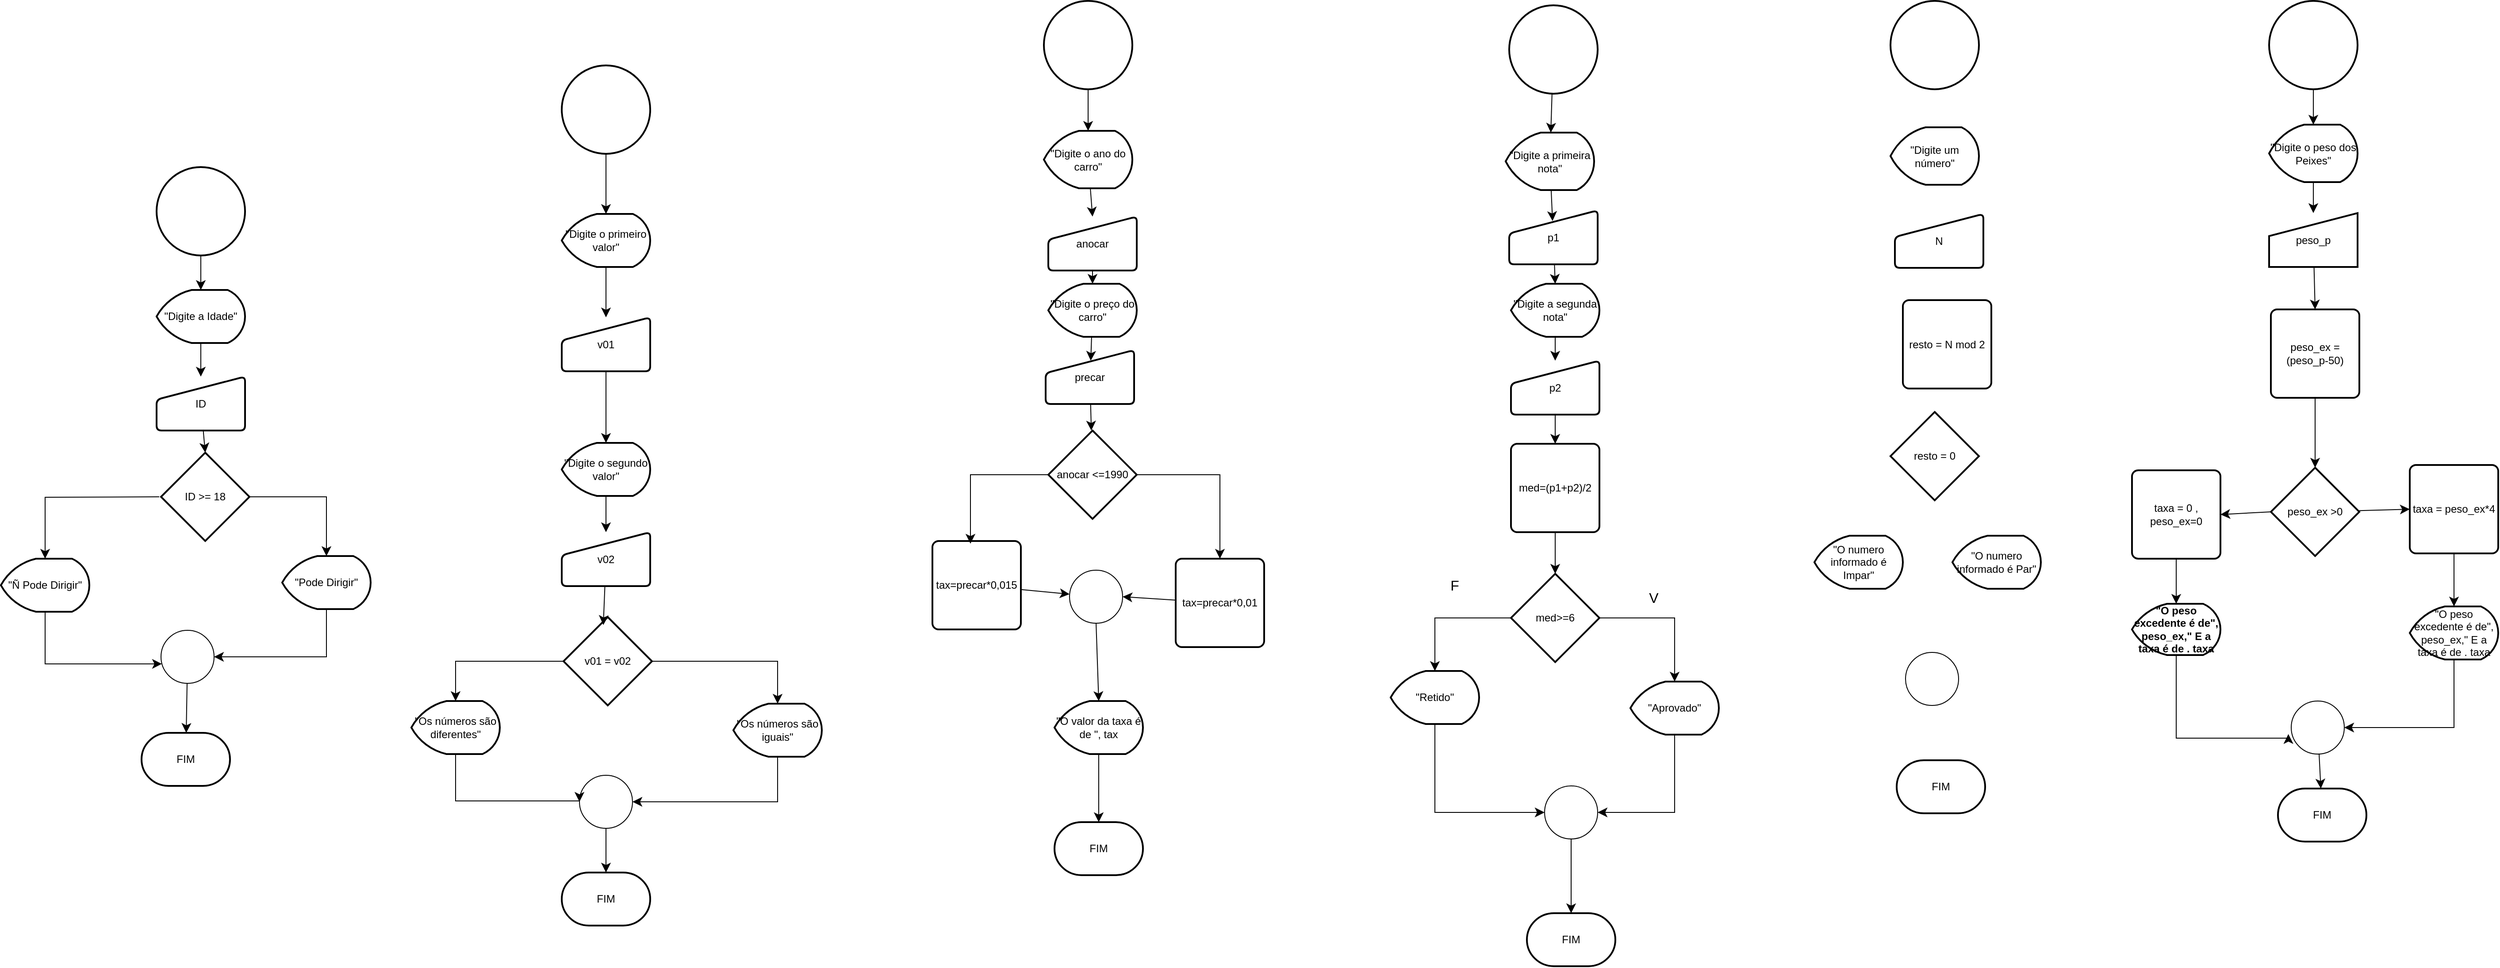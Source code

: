 <mxfile version="24.0.5" type="device">
  <diagram name="Página-1" id="MgMiqdpxl-yZenQ1sCQV">
    <mxGraphModel dx="2162" dy="1265" grid="0" gridSize="10" guides="1" tooltips="1" connect="1" arrows="1" fold="1" page="0" pageScale="1" pageWidth="827" pageHeight="1169" math="0" shadow="0">
      <root>
        <mxCell id="0" />
        <mxCell id="1" parent="0" />
        <mxCell id="rxXCoBThwXI0Z-Vm7pwe-10" style="edgeStyle=none;curved=1;rounded=0;orthogonalLoop=1;jettySize=auto;html=1;fontSize=12;startSize=8;endSize=8;" edge="1" parent="1" source="rxXCoBThwXI0Z-Vm7pwe-1" target="rxXCoBThwXI0Z-Vm7pwe-3">
          <mxGeometry relative="1" as="geometry" />
        </mxCell>
        <mxCell id="rxXCoBThwXI0Z-Vm7pwe-1" value="" style="strokeWidth=2;html=1;shape=mxgraph.flowchart.start_2;whiteSpace=wrap;" vertex="1" parent="1">
          <mxGeometry x="159" y="-144" width="100" height="100" as="geometry" />
        </mxCell>
        <mxCell id="rxXCoBThwXI0Z-Vm7pwe-17" style="edgeStyle=orthogonalEdgeStyle;rounded=0;orthogonalLoop=1;jettySize=auto;html=1;fontSize=12;startSize=8;endSize=8;entryX=0.5;entryY=0;entryDx=0;entryDy=0;entryPerimeter=0;" edge="1" parent="1" target="rxXCoBThwXI0Z-Vm7pwe-14">
          <mxGeometry relative="1" as="geometry">
            <mxPoint x="23" y="229" as="targetPoint" />
            <mxPoint x="162" y="229" as="sourcePoint" />
          </mxGeometry>
        </mxCell>
        <mxCell id="rxXCoBThwXI0Z-Vm7pwe-2" value="ID &amp;gt;= 18" style="strokeWidth=2;html=1;shape=mxgraph.flowchart.decision;whiteSpace=wrap;" vertex="1" parent="1">
          <mxGeometry x="164" y="179" width="100" height="100" as="geometry" />
        </mxCell>
        <mxCell id="rxXCoBThwXI0Z-Vm7pwe-11" style="edgeStyle=none;curved=1;rounded=0;orthogonalLoop=1;jettySize=auto;html=1;fontSize=12;startSize=8;endSize=8;" edge="1" parent="1" source="rxXCoBThwXI0Z-Vm7pwe-3" target="rxXCoBThwXI0Z-Vm7pwe-4">
          <mxGeometry relative="1" as="geometry" />
        </mxCell>
        <mxCell id="rxXCoBThwXI0Z-Vm7pwe-3" value="&quot;Digite a Idade&quot;" style="strokeWidth=2;html=1;shape=mxgraph.flowchart.display;whiteSpace=wrap;" vertex="1" parent="1">
          <mxGeometry x="159" y="-5" width="100" height="60" as="geometry" />
        </mxCell>
        <mxCell id="rxXCoBThwXI0Z-Vm7pwe-4" value="ID" style="html=1;strokeWidth=2;shape=manualInput;whiteSpace=wrap;rounded=1;size=26;arcSize=11;" vertex="1" parent="1">
          <mxGeometry x="159" y="93" width="100" height="61" as="geometry" />
        </mxCell>
        <mxCell id="rxXCoBThwXI0Z-Vm7pwe-5" value="&quot;Pode Dirigir&quot;" style="strokeWidth=2;html=1;shape=mxgraph.flowchart.display;whiteSpace=wrap;" vertex="1" parent="1">
          <mxGeometry x="301" y="296" width="100" height="60" as="geometry" />
        </mxCell>
        <mxCell id="rxXCoBThwXI0Z-Vm7pwe-44" style="edgeStyle=none;curved=1;rounded=0;orthogonalLoop=1;jettySize=auto;html=1;fontSize=12;startSize=8;endSize=8;" edge="1" parent="1" source="rxXCoBThwXI0Z-Vm7pwe-6" target="rxXCoBThwXI0Z-Vm7pwe-43">
          <mxGeometry relative="1" as="geometry" />
        </mxCell>
        <mxCell id="rxXCoBThwXI0Z-Vm7pwe-6" value="" style="verticalLabelPosition=bottom;verticalAlign=top;html=1;shape=mxgraph.flowchart.on-page_reference;" vertex="1" parent="1">
          <mxGeometry x="164" y="380" width="60" height="60" as="geometry" />
        </mxCell>
        <mxCell id="rxXCoBThwXI0Z-Vm7pwe-12" style="edgeStyle=none;curved=1;rounded=0;orthogonalLoop=1;jettySize=auto;html=1;entryX=0.5;entryY=0;entryDx=0;entryDy=0;entryPerimeter=0;fontSize=12;startSize=8;endSize=8;" edge="1" parent="1" source="rxXCoBThwXI0Z-Vm7pwe-4" target="rxXCoBThwXI0Z-Vm7pwe-2">
          <mxGeometry relative="1" as="geometry" />
        </mxCell>
        <mxCell id="rxXCoBThwXI0Z-Vm7pwe-14" value="&quot;Ñ Pode Dirigir&quot;" style="strokeWidth=2;html=1;shape=mxgraph.flowchart.display;whiteSpace=wrap;" vertex="1" parent="1">
          <mxGeometry x="-17" y="299" width="100" height="60" as="geometry" />
        </mxCell>
        <mxCell id="rxXCoBThwXI0Z-Vm7pwe-21" style="edgeStyle=orthogonalEdgeStyle;rounded=0;orthogonalLoop=1;jettySize=auto;html=1;fontSize=12;startSize=8;endSize=8;exitX=0.5;exitY=1;exitDx=0;exitDy=0;exitPerimeter=0;entryX=1;entryY=0.5;entryDx=0;entryDy=0;entryPerimeter=0;" edge="1" parent="1" source="rxXCoBThwXI0Z-Vm7pwe-5" target="rxXCoBThwXI0Z-Vm7pwe-6">
          <mxGeometry relative="1" as="geometry">
            <mxPoint x="323" y="419" as="targetPoint" />
            <mxPoint x="284" y="249" as="sourcePoint" />
          </mxGeometry>
        </mxCell>
        <mxCell id="rxXCoBThwXI0Z-Vm7pwe-23" style="edgeStyle=orthogonalEdgeStyle;rounded=0;orthogonalLoop=1;jettySize=auto;html=1;fontSize=12;startSize=8;endSize=8;exitX=0.5;exitY=1;exitDx=0;exitDy=0;exitPerimeter=0;entryX=0.017;entryY=0.633;entryDx=0;entryDy=0;entryPerimeter=0;" edge="1" parent="1" source="rxXCoBThwXI0Z-Vm7pwe-14" target="rxXCoBThwXI0Z-Vm7pwe-6">
          <mxGeometry relative="1" as="geometry">
            <mxPoint x="33" y="421" as="targetPoint" />
            <mxPoint x="304" y="269" as="sourcePoint" />
          </mxGeometry>
        </mxCell>
        <mxCell id="rxXCoBThwXI0Z-Vm7pwe-25" value="" style="strokeWidth=2;html=1;shape=mxgraph.flowchart.start_2;whiteSpace=wrap;" vertex="1" parent="1">
          <mxGeometry x="617" y="-259" width="100" height="100" as="geometry" />
        </mxCell>
        <mxCell id="rxXCoBThwXI0Z-Vm7pwe-47" style="edgeStyle=none;curved=1;rounded=0;orthogonalLoop=1;jettySize=auto;html=1;fontSize=12;startSize=8;endSize=8;exitX=0.5;exitY=1;exitDx=0;exitDy=0;exitPerimeter=0;" edge="1" parent="1" source="rxXCoBThwXI0Z-Vm7pwe-26" target="rxXCoBThwXI0Z-Vm7pwe-28">
          <mxGeometry relative="1" as="geometry" />
        </mxCell>
        <mxCell id="rxXCoBThwXI0Z-Vm7pwe-26" value="&quot;Digite o primeiro valor&quot;" style="strokeWidth=2;html=1;shape=mxgraph.flowchart.display;whiteSpace=wrap;" vertex="1" parent="1">
          <mxGeometry x="617" y="-91" width="100" height="60" as="geometry" />
        </mxCell>
        <mxCell id="rxXCoBThwXI0Z-Vm7pwe-49" style="edgeStyle=none;curved=1;rounded=0;orthogonalLoop=1;jettySize=auto;html=1;fontSize=12;startSize=8;endSize=8;" edge="1" parent="1" source="rxXCoBThwXI0Z-Vm7pwe-27" target="rxXCoBThwXI0Z-Vm7pwe-29">
          <mxGeometry relative="1" as="geometry" />
        </mxCell>
        <mxCell id="rxXCoBThwXI0Z-Vm7pwe-27" value="&quot;Digite o segundo valor&quot;" style="strokeWidth=2;html=1;shape=mxgraph.flowchart.display;whiteSpace=wrap;" vertex="1" parent="1">
          <mxGeometry x="617" y="168" width="100" height="60" as="geometry" />
        </mxCell>
        <mxCell id="rxXCoBThwXI0Z-Vm7pwe-28" value="v01" style="html=1;strokeWidth=2;shape=manualInput;whiteSpace=wrap;rounded=1;size=26;arcSize=11;" vertex="1" parent="1">
          <mxGeometry x="617" y="26" width="100" height="61" as="geometry" />
        </mxCell>
        <mxCell id="rxXCoBThwXI0Z-Vm7pwe-29" value="v02" style="html=1;strokeWidth=2;shape=manualInput;whiteSpace=wrap;rounded=1;size=26;arcSize=11;" vertex="1" parent="1">
          <mxGeometry x="617" y="269" width="100" height="61" as="geometry" />
        </mxCell>
        <mxCell id="rxXCoBThwXI0Z-Vm7pwe-30" value="v01 = v02" style="strokeWidth=2;html=1;shape=mxgraph.flowchart.decision;whiteSpace=wrap;" vertex="1" parent="1">
          <mxGeometry x="619" y="365" width="100" height="100" as="geometry" />
        </mxCell>
        <mxCell id="rxXCoBThwXI0Z-Vm7pwe-31" value="&quot;Os números são iguais&quot;" style="strokeWidth=2;html=1;shape=mxgraph.flowchart.display;whiteSpace=wrap;" vertex="1" parent="1">
          <mxGeometry x="811" y="463" width="100" height="60" as="geometry" />
        </mxCell>
        <mxCell id="rxXCoBThwXI0Z-Vm7pwe-32" value="&quot;Os números são diferentes&quot;" style="strokeWidth=2;html=1;shape=mxgraph.flowchart.display;whiteSpace=wrap;" vertex="1" parent="1">
          <mxGeometry x="447" y="460" width="100" height="60" as="geometry" />
        </mxCell>
        <mxCell id="rxXCoBThwXI0Z-Vm7pwe-33" value="" style="verticalLabelPosition=bottom;verticalAlign=top;html=1;shape=mxgraph.flowchart.on-page_reference;" vertex="1" parent="1">
          <mxGeometry x="637" y="544" width="60" height="60" as="geometry" />
        </mxCell>
        <mxCell id="rxXCoBThwXI0Z-Vm7pwe-36" value="" style="endArrow=classic;html=1;rounded=0;fontSize=12;startSize=8;endSize=8;exitX=1;exitY=0.5;exitDx=0;exitDy=0;exitPerimeter=0;entryX=0.5;entryY=0;entryDx=0;entryDy=0;entryPerimeter=0;edgeStyle=orthogonalEdgeStyle;" edge="1" parent="1" source="rxXCoBThwXI0Z-Vm7pwe-30" target="rxXCoBThwXI0Z-Vm7pwe-31">
          <mxGeometry width="50" height="50" relative="1" as="geometry">
            <mxPoint x="798" y="396" as="sourcePoint" />
            <mxPoint x="848" y="346" as="targetPoint" />
          </mxGeometry>
        </mxCell>
        <mxCell id="rxXCoBThwXI0Z-Vm7pwe-37" style="edgeStyle=orthogonalEdgeStyle;rounded=0;orthogonalLoop=1;jettySize=auto;html=1;entryX=0.5;entryY=0;entryDx=0;entryDy=0;entryPerimeter=0;fontSize=12;startSize=8;endSize=8;" edge="1" parent="1" source="rxXCoBThwXI0Z-Vm7pwe-30" target="rxXCoBThwXI0Z-Vm7pwe-32">
          <mxGeometry relative="1" as="geometry" />
        </mxCell>
        <mxCell id="rxXCoBThwXI0Z-Vm7pwe-39" style="edgeStyle=orthogonalEdgeStyle;rounded=0;orthogonalLoop=1;jettySize=auto;html=1;entryX=0;entryY=0.5;entryDx=0;entryDy=0;entryPerimeter=0;fontSize=12;startSize=8;endSize=8;exitX=0.5;exitY=1;exitDx=0;exitDy=0;exitPerimeter=0;" edge="1" parent="1" source="rxXCoBThwXI0Z-Vm7pwe-32" target="rxXCoBThwXI0Z-Vm7pwe-33">
          <mxGeometry relative="1" as="geometry">
            <mxPoint x="497" y="593" as="sourcePoint" />
            <Array as="points">
              <mxPoint x="497" y="573" />
            </Array>
          </mxGeometry>
        </mxCell>
        <mxCell id="rxXCoBThwXI0Z-Vm7pwe-40" style="edgeStyle=orthogonalEdgeStyle;rounded=0;orthogonalLoop=1;jettySize=auto;html=1;entryX=1;entryY=0.5;entryDx=0;entryDy=0;entryPerimeter=0;fontSize=12;startSize=8;endSize=8;exitX=0.5;exitY=1;exitDx=0;exitDy=0;exitPerimeter=0;" edge="1" parent="1" source="rxXCoBThwXI0Z-Vm7pwe-31" target="rxXCoBThwXI0Z-Vm7pwe-33">
          <mxGeometry relative="1" as="geometry" />
        </mxCell>
        <mxCell id="rxXCoBThwXI0Z-Vm7pwe-41" style="edgeStyle=orthogonalEdgeStyle;rounded=0;orthogonalLoop=1;jettySize=auto;html=1;entryX=0.5;entryY=0;entryDx=0;entryDy=0;entryPerimeter=0;fontSize=12;startSize=8;endSize=8;exitX=1;exitY=0.5;exitDx=0;exitDy=0;exitPerimeter=0;" edge="1" parent="1" source="rxXCoBThwXI0Z-Vm7pwe-2" target="rxXCoBThwXI0Z-Vm7pwe-5">
          <mxGeometry relative="1" as="geometry" />
        </mxCell>
        <mxCell id="rxXCoBThwXI0Z-Vm7pwe-42" value="FIM" style="strokeWidth=2;html=1;shape=mxgraph.flowchart.terminator;whiteSpace=wrap;" vertex="1" parent="1">
          <mxGeometry x="617" y="654" width="100" height="60" as="geometry" />
        </mxCell>
        <mxCell id="rxXCoBThwXI0Z-Vm7pwe-43" value="FIM" style="strokeWidth=2;html=1;shape=mxgraph.flowchart.terminator;whiteSpace=wrap;" vertex="1" parent="1">
          <mxGeometry x="142" y="496" width="100" height="60" as="geometry" />
        </mxCell>
        <mxCell id="rxXCoBThwXI0Z-Vm7pwe-45" style="edgeStyle=none;curved=1;rounded=0;orthogonalLoop=1;jettySize=auto;html=1;entryX=0.5;entryY=0;entryDx=0;entryDy=0;entryPerimeter=0;fontSize=12;startSize=8;endSize=8;" edge="1" parent="1" source="rxXCoBThwXI0Z-Vm7pwe-33" target="rxXCoBThwXI0Z-Vm7pwe-42">
          <mxGeometry relative="1" as="geometry" />
        </mxCell>
        <mxCell id="rxXCoBThwXI0Z-Vm7pwe-46" style="edgeStyle=none;curved=1;rounded=0;orthogonalLoop=1;jettySize=auto;html=1;entryX=0.5;entryY=0;entryDx=0;entryDy=0;entryPerimeter=0;fontSize=12;startSize=8;endSize=8;" edge="1" parent="1" source="rxXCoBThwXI0Z-Vm7pwe-25" target="rxXCoBThwXI0Z-Vm7pwe-26">
          <mxGeometry relative="1" as="geometry" />
        </mxCell>
        <mxCell id="rxXCoBThwXI0Z-Vm7pwe-48" style="edgeStyle=none;curved=1;rounded=0;orthogonalLoop=1;jettySize=auto;html=1;entryX=0.5;entryY=0;entryDx=0;entryDy=0;entryPerimeter=0;fontSize=12;startSize=8;endSize=8;" edge="1" parent="1" source="rxXCoBThwXI0Z-Vm7pwe-28" target="rxXCoBThwXI0Z-Vm7pwe-27">
          <mxGeometry relative="1" as="geometry" />
        </mxCell>
        <mxCell id="rxXCoBThwXI0Z-Vm7pwe-50" style="edgeStyle=none;curved=1;rounded=0;orthogonalLoop=1;jettySize=auto;html=1;entryX=0.45;entryY=0.09;entryDx=0;entryDy=0;entryPerimeter=0;fontSize=12;startSize=8;endSize=8;" edge="1" parent="1" source="rxXCoBThwXI0Z-Vm7pwe-29" target="rxXCoBThwXI0Z-Vm7pwe-30">
          <mxGeometry relative="1" as="geometry" />
        </mxCell>
        <mxCell id="rxXCoBThwXI0Z-Vm7pwe-65" style="edgeStyle=none;curved=1;rounded=0;orthogonalLoop=1;jettySize=auto;html=1;fontSize=12;startSize=8;endSize=8;" edge="1" parent="1" source="rxXCoBThwXI0Z-Vm7pwe-51" target="rxXCoBThwXI0Z-Vm7pwe-52">
          <mxGeometry relative="1" as="geometry" />
        </mxCell>
        <mxCell id="rxXCoBThwXI0Z-Vm7pwe-51" value="" style="strokeWidth=2;html=1;shape=mxgraph.flowchart.start_2;whiteSpace=wrap;" vertex="1" parent="1">
          <mxGeometry x="1162" y="-332" width="100" height="100" as="geometry" />
        </mxCell>
        <mxCell id="rxXCoBThwXI0Z-Vm7pwe-76" style="edgeStyle=none;curved=1;rounded=0;orthogonalLoop=1;jettySize=auto;html=1;entryX=0.5;entryY=0;entryDx=0;entryDy=0;fontSize=12;startSize=8;endSize=8;" edge="1" parent="1" source="rxXCoBThwXI0Z-Vm7pwe-52" target="rxXCoBThwXI0Z-Vm7pwe-53">
          <mxGeometry relative="1" as="geometry" />
        </mxCell>
        <mxCell id="rxXCoBThwXI0Z-Vm7pwe-52" value="&quot;Digite o ano do carro&quot;" style="strokeWidth=2;html=1;shape=mxgraph.flowchart.display;whiteSpace=wrap;" vertex="1" parent="1">
          <mxGeometry x="1162" y="-185" width="100" height="65" as="geometry" />
        </mxCell>
        <mxCell id="rxXCoBThwXI0Z-Vm7pwe-53" value="anocar" style="html=1;strokeWidth=2;shape=manualInput;whiteSpace=wrap;rounded=1;size=26;arcSize=11;" vertex="1" parent="1">
          <mxGeometry x="1167" y="-88" width="100" height="61" as="geometry" />
        </mxCell>
        <mxCell id="rxXCoBThwXI0Z-Vm7pwe-81" style="edgeStyle=orthogonalEdgeStyle;rounded=0;orthogonalLoop=1;jettySize=auto;html=1;entryX=0.5;entryY=0;entryDx=0;entryDy=0;fontSize=12;startSize=8;endSize=8;" edge="1" parent="1" source="rxXCoBThwXI0Z-Vm7pwe-54" target="rxXCoBThwXI0Z-Vm7pwe-57">
          <mxGeometry relative="1" as="geometry" />
        </mxCell>
        <mxCell id="rxXCoBThwXI0Z-Vm7pwe-54" value="anocar &amp;lt;=1990" style="strokeWidth=2;html=1;shape=mxgraph.flowchart.decision;whiteSpace=wrap;" vertex="1" parent="1">
          <mxGeometry x="1167" y="154" width="100" height="100" as="geometry" />
        </mxCell>
        <mxCell id="rxXCoBThwXI0Z-Vm7pwe-57" value="tax=precar*0,01" style="rounded=1;whiteSpace=wrap;html=1;absoluteArcSize=1;arcSize=14;strokeWidth=2;" vertex="1" parent="1">
          <mxGeometry x="1311" y="299" width="100" height="100" as="geometry" />
        </mxCell>
        <mxCell id="rxXCoBThwXI0Z-Vm7pwe-58" value="&quot;Digite o preço do carro&quot;" style="strokeWidth=2;html=1;shape=mxgraph.flowchart.display;whiteSpace=wrap;" vertex="1" parent="1">
          <mxGeometry x="1167" y="-12" width="100" height="60" as="geometry" />
        </mxCell>
        <mxCell id="rxXCoBThwXI0Z-Vm7pwe-79" style="edgeStyle=none;curved=1;rounded=0;orthogonalLoop=1;jettySize=auto;html=1;fontSize=12;startSize=8;endSize=8;" edge="1" parent="1" source="rxXCoBThwXI0Z-Vm7pwe-59" target="rxXCoBThwXI0Z-Vm7pwe-54">
          <mxGeometry relative="1" as="geometry" />
        </mxCell>
        <mxCell id="rxXCoBThwXI0Z-Vm7pwe-59" value="precar" style="html=1;strokeWidth=2;shape=manualInput;whiteSpace=wrap;rounded=1;size=26;arcSize=11;" vertex="1" parent="1">
          <mxGeometry x="1164" y="63" width="100" height="61" as="geometry" />
        </mxCell>
        <mxCell id="rxXCoBThwXI0Z-Vm7pwe-82" style="edgeStyle=none;curved=1;rounded=0;orthogonalLoop=1;jettySize=auto;html=1;fontSize=12;startSize=8;endSize=8;" edge="1" parent="1" source="rxXCoBThwXI0Z-Vm7pwe-60" target="rxXCoBThwXI0Z-Vm7pwe-63">
          <mxGeometry relative="1" as="geometry" />
        </mxCell>
        <mxCell id="rxXCoBThwXI0Z-Vm7pwe-60" value="tax=precar*0,015" style="rounded=1;whiteSpace=wrap;html=1;absoluteArcSize=1;arcSize=14;strokeWidth=2;" vertex="1" parent="1">
          <mxGeometry x="1036" y="279" width="100" height="100" as="geometry" />
        </mxCell>
        <mxCell id="rxXCoBThwXI0Z-Vm7pwe-61" value="&quot;O valor da taxa é de &quot;, tax" style="strokeWidth=2;html=1;shape=mxgraph.flowchart.display;whiteSpace=wrap;" vertex="1" parent="1">
          <mxGeometry x="1174" y="460" width="100" height="60" as="geometry" />
        </mxCell>
        <mxCell id="rxXCoBThwXI0Z-Vm7pwe-63" value="" style="verticalLabelPosition=bottom;verticalAlign=top;html=1;shape=mxgraph.flowchart.on-page_reference;" vertex="1" parent="1">
          <mxGeometry x="1191" y="312" width="60" height="60" as="geometry" />
        </mxCell>
        <mxCell id="rxXCoBThwXI0Z-Vm7pwe-64" value="FIM" style="strokeWidth=2;html=1;shape=mxgraph.flowchart.terminator;whiteSpace=wrap;" vertex="1" parent="1">
          <mxGeometry x="1174" y="597" width="100" height="60" as="geometry" />
        </mxCell>
        <mxCell id="rxXCoBThwXI0Z-Vm7pwe-66" style="edgeStyle=none;curved=1;rounded=0;orthogonalLoop=1;jettySize=auto;html=1;fontSize=12;startSize=8;endSize=8;" edge="1" parent="1" source="rxXCoBThwXI0Z-Vm7pwe-67" target="rxXCoBThwXI0Z-Vm7pwe-68">
          <mxGeometry relative="1" as="geometry" />
        </mxCell>
        <mxCell id="rxXCoBThwXI0Z-Vm7pwe-67" value="" style="strokeWidth=2;html=1;shape=mxgraph.flowchart.start_2;whiteSpace=wrap;" vertex="1" parent="1">
          <mxGeometry x="1688" y="-327" width="100" height="100" as="geometry" />
        </mxCell>
        <mxCell id="rxXCoBThwXI0Z-Vm7pwe-68" value="&quot;Digite a primeira nota&quot;" style="strokeWidth=2;html=1;shape=mxgraph.flowchart.display;whiteSpace=wrap;" vertex="1" parent="1">
          <mxGeometry x="1684" y="-183" width="100" height="65" as="geometry" />
        </mxCell>
        <mxCell id="rxXCoBThwXI0Z-Vm7pwe-69" value="p1" style="html=1;strokeWidth=2;shape=manualInput;whiteSpace=wrap;rounded=1;size=26;arcSize=11;" vertex="1" parent="1">
          <mxGeometry x="1688" y="-95" width="100" height="61" as="geometry" />
        </mxCell>
        <mxCell id="rxXCoBThwXI0Z-Vm7pwe-70" value="med&amp;gt;=6" style="strokeWidth=2;html=1;shape=mxgraph.flowchart.decision;whiteSpace=wrap;" vertex="1" parent="1">
          <mxGeometry x="1690" y="316" width="100" height="100" as="geometry" />
        </mxCell>
        <mxCell id="rxXCoBThwXI0Z-Vm7pwe-88" style="edgeStyle=none;curved=1;rounded=0;orthogonalLoop=1;jettySize=auto;html=1;exitX=0.5;exitY=1;exitDx=0;exitDy=0;exitPerimeter=0;entryX=0.5;entryY=0;entryDx=0;entryDy=0;fontSize=12;startSize=8;endSize=8;" edge="1" parent="1" source="rxXCoBThwXI0Z-Vm7pwe-71" target="rxXCoBThwXI0Z-Vm7pwe-72">
          <mxGeometry relative="1" as="geometry" />
        </mxCell>
        <mxCell id="rxXCoBThwXI0Z-Vm7pwe-71" value="&quot;Digite a segunda nota&quot;" style="strokeWidth=2;html=1;shape=mxgraph.flowchart.display;whiteSpace=wrap;" vertex="1" parent="1">
          <mxGeometry x="1690" y="-12" width="100" height="60" as="geometry" />
        </mxCell>
        <mxCell id="rxXCoBThwXI0Z-Vm7pwe-90" style="edgeStyle=none;curved=1;rounded=0;orthogonalLoop=1;jettySize=auto;html=1;entryX=0.5;entryY=0;entryDx=0;entryDy=0;fontSize=12;startSize=8;endSize=8;" edge="1" parent="1" source="rxXCoBThwXI0Z-Vm7pwe-72" target="rxXCoBThwXI0Z-Vm7pwe-73">
          <mxGeometry relative="1" as="geometry" />
        </mxCell>
        <mxCell id="rxXCoBThwXI0Z-Vm7pwe-72" value="p2" style="html=1;strokeWidth=2;shape=manualInput;whiteSpace=wrap;rounded=1;size=26;arcSize=11;" vertex="1" parent="1">
          <mxGeometry x="1690" y="75" width="100" height="61" as="geometry" />
        </mxCell>
        <mxCell id="rxXCoBThwXI0Z-Vm7pwe-73" value="med=(p1+p2)/2" style="rounded=1;whiteSpace=wrap;html=1;absoluteArcSize=1;arcSize=14;strokeWidth=2;" vertex="1" parent="1">
          <mxGeometry x="1690" y="169" width="100" height="100" as="geometry" />
        </mxCell>
        <mxCell id="rxXCoBThwXI0Z-Vm7pwe-74" value="&quot;Aprovado&quot;" style="strokeWidth=2;html=1;shape=mxgraph.flowchart.display;whiteSpace=wrap;" vertex="1" parent="1">
          <mxGeometry x="1825" y="438" width="100" height="60" as="geometry" />
        </mxCell>
        <mxCell id="rxXCoBThwXI0Z-Vm7pwe-75" value="&quot;Retido&quot;" style="strokeWidth=2;html=1;shape=mxgraph.flowchart.display;whiteSpace=wrap;" vertex="1" parent="1">
          <mxGeometry x="1554" y="426" width="100" height="60" as="geometry" />
        </mxCell>
        <mxCell id="rxXCoBThwXI0Z-Vm7pwe-77" style="edgeStyle=none;curved=1;rounded=0;orthogonalLoop=1;jettySize=auto;html=1;entryX=0.5;entryY=0;entryDx=0;entryDy=0;entryPerimeter=0;fontSize=12;startSize=8;endSize=8;" edge="1" parent="1" source="rxXCoBThwXI0Z-Vm7pwe-53" target="rxXCoBThwXI0Z-Vm7pwe-58">
          <mxGeometry relative="1" as="geometry" />
        </mxCell>
        <mxCell id="rxXCoBThwXI0Z-Vm7pwe-78" style="edgeStyle=none;curved=1;rounded=0;orthogonalLoop=1;jettySize=auto;html=1;entryX=0.51;entryY=0.197;entryDx=0;entryDy=0;entryPerimeter=0;fontSize=12;startSize=8;endSize=8;" edge="1" parent="1" source="rxXCoBThwXI0Z-Vm7pwe-58" target="rxXCoBThwXI0Z-Vm7pwe-59">
          <mxGeometry relative="1" as="geometry" />
        </mxCell>
        <mxCell id="rxXCoBThwXI0Z-Vm7pwe-80" style="edgeStyle=orthogonalEdgeStyle;rounded=0;orthogonalLoop=1;jettySize=auto;html=1;entryX=0.43;entryY=0.03;entryDx=0;entryDy=0;entryPerimeter=0;fontSize=12;startSize=8;endSize=8;" edge="1" parent="1" source="rxXCoBThwXI0Z-Vm7pwe-54" target="rxXCoBThwXI0Z-Vm7pwe-60">
          <mxGeometry relative="1" as="geometry" />
        </mxCell>
        <mxCell id="rxXCoBThwXI0Z-Vm7pwe-83" style="edgeStyle=none;curved=1;rounded=0;orthogonalLoop=1;jettySize=auto;html=1;entryX=1;entryY=0.5;entryDx=0;entryDy=0;entryPerimeter=0;fontSize=12;startSize=8;endSize=8;" edge="1" parent="1" source="rxXCoBThwXI0Z-Vm7pwe-57" target="rxXCoBThwXI0Z-Vm7pwe-63">
          <mxGeometry relative="1" as="geometry" />
        </mxCell>
        <mxCell id="rxXCoBThwXI0Z-Vm7pwe-84" style="edgeStyle=none;curved=1;rounded=0;orthogonalLoop=1;jettySize=auto;html=1;exitX=0.5;exitY=1;exitDx=0;exitDy=0;exitPerimeter=0;entryX=0.5;entryY=0;entryDx=0;entryDy=0;entryPerimeter=0;fontSize=12;startSize=8;endSize=8;" edge="1" parent="1" source="rxXCoBThwXI0Z-Vm7pwe-63" target="rxXCoBThwXI0Z-Vm7pwe-61">
          <mxGeometry relative="1" as="geometry" />
        </mxCell>
        <mxCell id="rxXCoBThwXI0Z-Vm7pwe-85" style="edgeStyle=none;curved=1;rounded=0;orthogonalLoop=1;jettySize=auto;html=1;entryX=0.5;entryY=0;entryDx=0;entryDy=0;entryPerimeter=0;fontSize=12;startSize=8;endSize=8;" edge="1" parent="1" source="rxXCoBThwXI0Z-Vm7pwe-61" target="rxXCoBThwXI0Z-Vm7pwe-64">
          <mxGeometry relative="1" as="geometry" />
        </mxCell>
        <mxCell id="rxXCoBThwXI0Z-Vm7pwe-86" style="edgeStyle=none;curved=1;rounded=0;orthogonalLoop=1;jettySize=auto;html=1;entryX=0.49;entryY=0.197;entryDx=0;entryDy=0;entryPerimeter=0;fontSize=12;startSize=8;endSize=8;" edge="1" parent="1" source="rxXCoBThwXI0Z-Vm7pwe-68" target="rxXCoBThwXI0Z-Vm7pwe-69">
          <mxGeometry relative="1" as="geometry" />
        </mxCell>
        <mxCell id="rxXCoBThwXI0Z-Vm7pwe-87" style="edgeStyle=none;curved=1;rounded=0;orthogonalLoop=1;jettySize=auto;html=1;entryX=0.5;entryY=0;entryDx=0;entryDy=0;entryPerimeter=0;fontSize=12;startSize=8;endSize=8;" edge="1" parent="1" source="rxXCoBThwXI0Z-Vm7pwe-69" target="rxXCoBThwXI0Z-Vm7pwe-71">
          <mxGeometry relative="1" as="geometry" />
        </mxCell>
        <mxCell id="rxXCoBThwXI0Z-Vm7pwe-91" style="edgeStyle=none;curved=1;rounded=0;orthogonalLoop=1;jettySize=auto;html=1;entryX=0.5;entryY=0;entryDx=0;entryDy=0;entryPerimeter=0;fontSize=12;startSize=8;endSize=8;exitX=0.5;exitY=1;exitDx=0;exitDy=0;" edge="1" parent="1" source="rxXCoBThwXI0Z-Vm7pwe-73" target="rxXCoBThwXI0Z-Vm7pwe-70">
          <mxGeometry relative="1" as="geometry" />
        </mxCell>
        <mxCell id="rxXCoBThwXI0Z-Vm7pwe-92" style="edgeStyle=orthogonalEdgeStyle;rounded=0;orthogonalLoop=1;jettySize=auto;html=1;entryX=0.5;entryY=0;entryDx=0;entryDy=0;entryPerimeter=0;fontSize=12;startSize=8;endSize=8;" edge="1" parent="1" source="rxXCoBThwXI0Z-Vm7pwe-70" target="rxXCoBThwXI0Z-Vm7pwe-75">
          <mxGeometry relative="1" as="geometry" />
        </mxCell>
        <mxCell id="rxXCoBThwXI0Z-Vm7pwe-93" style="edgeStyle=orthogonalEdgeStyle;rounded=0;orthogonalLoop=1;jettySize=auto;html=1;fontSize=12;startSize=8;endSize=8;entryX=0.5;entryY=0;entryDx=0;entryDy=0;entryPerimeter=0;" edge="1" parent="1" source="rxXCoBThwXI0Z-Vm7pwe-70" target="rxXCoBThwXI0Z-Vm7pwe-74">
          <mxGeometry relative="1" as="geometry">
            <mxPoint x="1857" y="424" as="targetPoint" />
          </mxGeometry>
        </mxCell>
        <mxCell id="rxXCoBThwXI0Z-Vm7pwe-96" style="edgeStyle=none;curved=1;rounded=0;orthogonalLoop=1;jettySize=auto;html=1;fontSize=12;startSize=8;endSize=8;entryX=0.5;entryY=0;entryDx=0;entryDy=0;entryPerimeter=0;" edge="1" parent="1" source="rxXCoBThwXI0Z-Vm7pwe-94" target="rxXCoBThwXI0Z-Vm7pwe-95">
          <mxGeometry relative="1" as="geometry">
            <mxPoint x="1760" y="660" as="targetPoint" />
          </mxGeometry>
        </mxCell>
        <mxCell id="rxXCoBThwXI0Z-Vm7pwe-94" value="" style="verticalLabelPosition=bottom;verticalAlign=top;html=1;shape=mxgraph.flowchart.on-page_reference;" vertex="1" parent="1">
          <mxGeometry x="1728" y="556" width="60" height="60" as="geometry" />
        </mxCell>
        <mxCell id="rxXCoBThwXI0Z-Vm7pwe-95" value="FIM" style="strokeWidth=2;html=1;shape=mxgraph.flowchart.terminator;whiteSpace=wrap;" vertex="1" parent="1">
          <mxGeometry x="1708" y="700" width="100" height="60" as="geometry" />
        </mxCell>
        <mxCell id="rxXCoBThwXI0Z-Vm7pwe-97" style="edgeStyle=orthogonalEdgeStyle;rounded=0;orthogonalLoop=1;jettySize=auto;html=1;entryX=1;entryY=0.5;entryDx=0;entryDy=0;entryPerimeter=0;fontSize=12;startSize=8;endSize=8;exitX=0.5;exitY=1;exitDx=0;exitDy=0;exitPerimeter=0;" edge="1" parent="1" source="rxXCoBThwXI0Z-Vm7pwe-74" target="rxXCoBThwXI0Z-Vm7pwe-94">
          <mxGeometry relative="1" as="geometry" />
        </mxCell>
        <mxCell id="rxXCoBThwXI0Z-Vm7pwe-99" style="edgeStyle=orthogonalEdgeStyle;rounded=0;orthogonalLoop=1;jettySize=auto;html=1;entryX=0;entryY=0.5;entryDx=0;entryDy=0;entryPerimeter=0;fontSize=12;startSize=8;endSize=8;exitX=0.5;exitY=1;exitDx=0;exitDy=0;exitPerimeter=0;" edge="1" parent="1" source="rxXCoBThwXI0Z-Vm7pwe-75" target="rxXCoBThwXI0Z-Vm7pwe-94">
          <mxGeometry relative="1" as="geometry">
            <Array as="points">
              <mxPoint x="1604" y="586" />
            </Array>
          </mxGeometry>
        </mxCell>
        <mxCell id="rxXCoBThwXI0Z-Vm7pwe-100" value="V" style="text;html=1;align=center;verticalAlign=middle;resizable=0;points=[];autosize=1;strokeColor=none;fillColor=none;fontSize=16;" vertex="1" parent="1">
          <mxGeometry x="1836.5" y="327.5" width="29" height="31" as="geometry" />
        </mxCell>
        <mxCell id="rxXCoBThwXI0Z-Vm7pwe-101" value="F" style="text;html=1;align=center;verticalAlign=middle;resizable=0;points=[];autosize=1;strokeColor=none;fillColor=none;fontSize=16;" vertex="1" parent="1">
          <mxGeometry x="1611.5" y="313.5" width="28" height="31" as="geometry" />
        </mxCell>
        <mxCell id="rxXCoBThwXI0Z-Vm7pwe-102" value="" style="strokeWidth=2;html=1;shape=mxgraph.flowchart.start_2;whiteSpace=wrap;" vertex="1" parent="1">
          <mxGeometry x="2119" y="-332" width="100" height="100" as="geometry" />
        </mxCell>
        <mxCell id="rxXCoBThwXI0Z-Vm7pwe-103" value="&quot;Digite um número&quot;" style="strokeWidth=2;html=1;shape=mxgraph.flowchart.display;whiteSpace=wrap;" vertex="1" parent="1">
          <mxGeometry x="2119" y="-189" width="100" height="65" as="geometry" />
        </mxCell>
        <mxCell id="rxXCoBThwXI0Z-Vm7pwe-104" value="N" style="html=1;strokeWidth=2;shape=manualInput;whiteSpace=wrap;rounded=1;size=26;arcSize=11;" vertex="1" parent="1">
          <mxGeometry x="2124" y="-91" width="100" height="61" as="geometry" />
        </mxCell>
        <mxCell id="rxXCoBThwXI0Z-Vm7pwe-105" value="resto = N mod 2" style="rounded=1;whiteSpace=wrap;html=1;absoluteArcSize=1;arcSize=14;strokeWidth=2;" vertex="1" parent="1">
          <mxGeometry x="2133" y="6.5" width="100" height="100" as="geometry" />
        </mxCell>
        <mxCell id="rxXCoBThwXI0Z-Vm7pwe-106" value="resto = 0" style="strokeWidth=2;html=1;shape=mxgraph.flowchart.decision;whiteSpace=wrap;" vertex="1" parent="1">
          <mxGeometry x="2119" y="133" width="100" height="100" as="geometry" />
        </mxCell>
        <mxCell id="rxXCoBThwXI0Z-Vm7pwe-107" value="&quot;O numero informado é Par&quot;" style="strokeWidth=2;html=1;shape=mxgraph.flowchart.display;whiteSpace=wrap;" vertex="1" parent="1">
          <mxGeometry x="2189" y="273" width="100" height="60" as="geometry" />
        </mxCell>
        <mxCell id="rxXCoBThwXI0Z-Vm7pwe-108" value="&quot;O numero informado é Impar&quot;" style="strokeWidth=2;html=1;shape=mxgraph.flowchart.display;whiteSpace=wrap;" vertex="1" parent="1">
          <mxGeometry x="2033" y="273" width="100" height="60" as="geometry" />
        </mxCell>
        <mxCell id="rxXCoBThwXI0Z-Vm7pwe-132" style="edgeStyle=none;curved=1;rounded=0;orthogonalLoop=1;jettySize=auto;html=1;fontSize=12;startSize=8;endSize=8;" edge="1" parent="1" source="rxXCoBThwXI0Z-Vm7pwe-109" target="rxXCoBThwXI0Z-Vm7pwe-119">
          <mxGeometry relative="1" as="geometry" />
        </mxCell>
        <mxCell id="rxXCoBThwXI0Z-Vm7pwe-109" value="" style="verticalLabelPosition=bottom;verticalAlign=top;html=1;shape=mxgraph.flowchart.on-page_reference;" vertex="1" parent="1">
          <mxGeometry x="2572" y="460" width="60" height="60" as="geometry" />
        </mxCell>
        <mxCell id="rxXCoBThwXI0Z-Vm7pwe-110" value="FIM" style="strokeWidth=2;html=1;shape=mxgraph.flowchart.terminator;whiteSpace=wrap;" vertex="1" parent="1">
          <mxGeometry x="2126" y="527" width="100" height="60" as="geometry" />
        </mxCell>
        <mxCell id="rxXCoBThwXI0Z-Vm7pwe-111" value="" style="strokeWidth=2;html=1;shape=mxgraph.flowchart.start_2;whiteSpace=wrap;" vertex="1" parent="1">
          <mxGeometry x="2547" y="-332" width="100" height="100" as="geometry" />
        </mxCell>
        <mxCell id="rxXCoBThwXI0Z-Vm7pwe-123" style="edgeStyle=none;curved=1;rounded=0;orthogonalLoop=1;jettySize=auto;html=1;entryX=0.5;entryY=0;entryDx=0;entryDy=0;fontSize=12;startSize=8;endSize=8;" edge="1" parent="1" source="rxXCoBThwXI0Z-Vm7pwe-112" target="rxXCoBThwXI0Z-Vm7pwe-113">
          <mxGeometry relative="1" as="geometry" />
        </mxCell>
        <mxCell id="rxXCoBThwXI0Z-Vm7pwe-112" value="&quot;Digite o peso dos Peixes&quot;" style="strokeWidth=2;html=1;shape=mxgraph.flowchart.display;whiteSpace=wrap;" vertex="1" parent="1">
          <mxGeometry x="2547" y="-192" width="100" height="65" as="geometry" />
        </mxCell>
        <mxCell id="rxXCoBThwXI0Z-Vm7pwe-124" style="edgeStyle=none;curved=1;rounded=0;orthogonalLoop=1;jettySize=auto;html=1;entryX=0.5;entryY=0;entryDx=0;entryDy=0;fontSize=12;startSize=8;endSize=8;" edge="1" parent="1" source="rxXCoBThwXI0Z-Vm7pwe-113" target="rxXCoBThwXI0Z-Vm7pwe-114">
          <mxGeometry relative="1" as="geometry" />
        </mxCell>
        <mxCell id="rxXCoBThwXI0Z-Vm7pwe-113" value="peso_p" style="html=1;strokeWidth=2;shape=manualInput;whiteSpace=wrap;rounded=1;size=26;arcSize=0;" vertex="1" parent="1">
          <mxGeometry x="2547" y="-92" width="100" height="61" as="geometry" />
        </mxCell>
        <mxCell id="rxXCoBThwXI0Z-Vm7pwe-125" style="edgeStyle=none;curved=1;rounded=0;orthogonalLoop=1;jettySize=auto;html=1;fontSize=12;startSize=8;endSize=8;" edge="1" parent="1" source="rxXCoBThwXI0Z-Vm7pwe-114" target="rxXCoBThwXI0Z-Vm7pwe-115">
          <mxGeometry relative="1" as="geometry" />
        </mxCell>
        <mxCell id="rxXCoBThwXI0Z-Vm7pwe-114" value="peso_ex = (peso_p-50)" style="rounded=1;whiteSpace=wrap;html=1;absoluteArcSize=1;arcSize=14;strokeWidth=2;" vertex="1" parent="1">
          <mxGeometry x="2549" y="17" width="100" height="100" as="geometry" />
        </mxCell>
        <mxCell id="rxXCoBThwXI0Z-Vm7pwe-126" style="edgeStyle=none;curved=1;rounded=0;orthogonalLoop=1;jettySize=auto;html=1;exitX=0;exitY=0.5;exitDx=0;exitDy=0;exitPerimeter=0;entryX=1;entryY=0.5;entryDx=0;entryDy=0;fontSize=12;startSize=8;endSize=8;" edge="1" parent="1" source="rxXCoBThwXI0Z-Vm7pwe-115" target="rxXCoBThwXI0Z-Vm7pwe-118">
          <mxGeometry relative="1" as="geometry" />
        </mxCell>
        <mxCell id="rxXCoBThwXI0Z-Vm7pwe-128" style="edgeStyle=none;curved=1;rounded=0;orthogonalLoop=1;jettySize=auto;html=1;entryX=0;entryY=0.5;entryDx=0;entryDy=0;fontSize=12;startSize=8;endSize=8;" edge="1" parent="1" source="rxXCoBThwXI0Z-Vm7pwe-115" target="rxXCoBThwXI0Z-Vm7pwe-116">
          <mxGeometry relative="1" as="geometry" />
        </mxCell>
        <mxCell id="rxXCoBThwXI0Z-Vm7pwe-115" value="peso_ex &amp;gt;0" style="strokeWidth=2;html=1;shape=mxgraph.flowchart.decision;whiteSpace=wrap;" vertex="1" parent="1">
          <mxGeometry x="2549" y="196" width="100" height="100" as="geometry" />
        </mxCell>
        <mxCell id="rxXCoBThwXI0Z-Vm7pwe-116" value="taxa = peso_ex*4" style="rounded=1;whiteSpace=wrap;html=1;absoluteArcSize=1;arcSize=14;strokeWidth=2;" vertex="1" parent="1">
          <mxGeometry x="2706" y="193" width="100" height="100" as="geometry" />
        </mxCell>
        <mxCell id="rxXCoBThwXI0Z-Vm7pwe-117" value="&quot;O peso excedente é de&quot;, peso_ex,&quot; E a taxa é de . taxa" style="strokeWidth=2;html=1;shape=mxgraph.flowchart.display;whiteSpace=wrap;" vertex="1" parent="1">
          <mxGeometry x="2706" y="353" width="100" height="60" as="geometry" />
        </mxCell>
        <mxCell id="rxXCoBThwXI0Z-Vm7pwe-118" value="taxa = 0 , peso_ex=0" style="rounded=1;whiteSpace=wrap;html=1;absoluteArcSize=1;arcSize=14;strokeWidth=2;" vertex="1" parent="1">
          <mxGeometry x="2392" y="199" width="100" height="100" as="geometry" />
        </mxCell>
        <mxCell id="rxXCoBThwXI0Z-Vm7pwe-119" value="FIM" style="strokeWidth=2;html=1;shape=mxgraph.flowchart.terminator;whiteSpace=wrap;" vertex="1" parent="1">
          <mxGeometry x="2557" y="559" width="100" height="60" as="geometry" />
        </mxCell>
        <mxCell id="rxXCoBThwXI0Z-Vm7pwe-120" value="" style="verticalLabelPosition=bottom;verticalAlign=top;html=1;shape=mxgraph.flowchart.on-page_reference;" vertex="1" parent="1">
          <mxGeometry x="2136" y="405" width="60" height="60" as="geometry" />
        </mxCell>
        <mxCell id="rxXCoBThwXI0Z-Vm7pwe-121" value="&quot;O peso excedente é de&quot;, peso_ex,&quot; E a taxa é de . taxa" style="strokeWidth=2;html=1;shape=mxgraph.flowchart.display;whiteSpace=wrap;fontStyle=1" vertex="1" parent="1">
          <mxGeometry x="2392" y="350" width="100" height="58" as="geometry" />
        </mxCell>
        <mxCell id="rxXCoBThwXI0Z-Vm7pwe-122" style="edgeStyle=none;curved=1;rounded=0;orthogonalLoop=1;jettySize=auto;html=1;entryX=0.5;entryY=0;entryDx=0;entryDy=0;entryPerimeter=0;fontSize=12;startSize=8;endSize=8;" edge="1" parent="1" source="rxXCoBThwXI0Z-Vm7pwe-111" target="rxXCoBThwXI0Z-Vm7pwe-112">
          <mxGeometry relative="1" as="geometry" />
        </mxCell>
        <mxCell id="rxXCoBThwXI0Z-Vm7pwe-127" style="edgeStyle=none;curved=1;rounded=0;orthogonalLoop=1;jettySize=auto;html=1;entryX=0.5;entryY=0;entryDx=0;entryDy=0;entryPerimeter=0;fontSize=12;startSize=8;endSize=8;" edge="1" parent="1" source="rxXCoBThwXI0Z-Vm7pwe-118" target="rxXCoBThwXI0Z-Vm7pwe-121">
          <mxGeometry relative="1" as="geometry" />
        </mxCell>
        <mxCell id="rxXCoBThwXI0Z-Vm7pwe-129" style="edgeStyle=none;curved=1;rounded=0;orthogonalLoop=1;jettySize=auto;html=1;entryX=0.5;entryY=0;entryDx=0;entryDy=0;entryPerimeter=0;fontSize=12;startSize=8;endSize=8;" edge="1" parent="1" source="rxXCoBThwXI0Z-Vm7pwe-116" target="rxXCoBThwXI0Z-Vm7pwe-117">
          <mxGeometry relative="1" as="geometry" />
        </mxCell>
        <mxCell id="rxXCoBThwXI0Z-Vm7pwe-130" style="edgeStyle=orthogonalEdgeStyle;rounded=0;orthogonalLoop=1;jettySize=auto;html=1;entryX=1;entryY=0.5;entryDx=0;entryDy=0;entryPerimeter=0;fontSize=12;startSize=8;endSize=8;exitX=0.5;exitY=1;exitDx=0;exitDy=0;exitPerimeter=0;" edge="1" parent="1" source="rxXCoBThwXI0Z-Vm7pwe-117" target="rxXCoBThwXI0Z-Vm7pwe-109">
          <mxGeometry relative="1" as="geometry" />
        </mxCell>
        <mxCell id="rxXCoBThwXI0Z-Vm7pwe-133" style="edgeStyle=orthogonalEdgeStyle;rounded=0;orthogonalLoop=1;jettySize=auto;html=1;fontSize=12;startSize=8;endSize=8;exitX=0.5;exitY=1;exitDx=0;exitDy=0;exitPerimeter=0;entryX=-0.054;entryY=0.623;entryDx=0;entryDy=0;entryPerimeter=0;" edge="1" parent="1" source="rxXCoBThwXI0Z-Vm7pwe-121" target="rxXCoBThwXI0Z-Vm7pwe-109">
          <mxGeometry relative="1" as="geometry">
            <mxPoint x="2426" y="615" as="targetPoint" />
            <Array as="points">
              <mxPoint x="2442" y="502" />
            </Array>
          </mxGeometry>
        </mxCell>
      </root>
    </mxGraphModel>
  </diagram>
</mxfile>
